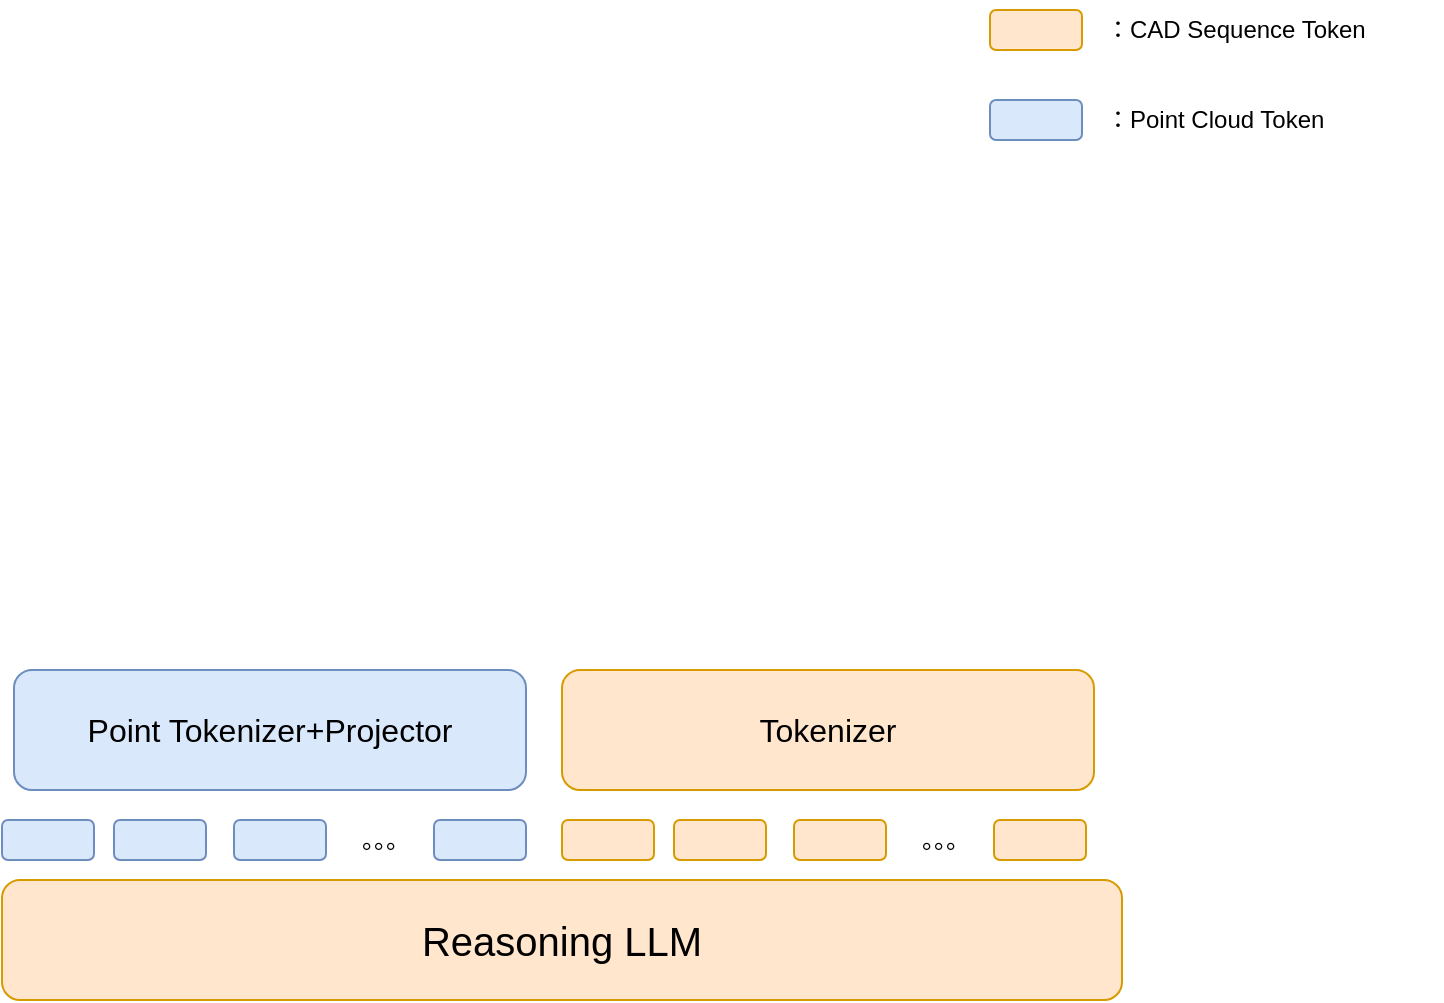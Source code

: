 <mxfile version="26.0.1">
  <diagram name="第 1 页" id="49VFRHUnO_W54gyLXkiO">
    <mxGraphModel dx="3405" dy="1395" grid="1" gridSize="10" guides="1" tooltips="1" connect="1" arrows="1" fold="1" page="1" pageScale="1" pageWidth="827" pageHeight="1169" math="0" shadow="0">
      <root>
        <mxCell id="0" />
        <mxCell id="1" parent="0" />
        <mxCell id="Oko7wqly2_N-PcPin_Jt-2" value="&lt;font style=&quot;font-size: 20px;&quot;&gt;Reasoning LLM&lt;/font&gt;" style="rounded=1;whiteSpace=wrap;html=1;fillColor=#ffe6cc;strokeColor=#d79b00;" vertex="1" parent="1">
          <mxGeometry x="-360" y="645" width="560" height="60" as="geometry" />
        </mxCell>
        <mxCell id="Oko7wqly2_N-PcPin_Jt-3" value="" style="rounded=1;whiteSpace=wrap;html=1;fillColor=#ffe6cc;strokeColor=#d79b00;" vertex="1" parent="1">
          <mxGeometry x="134" y="210" width="46" height="20" as="geometry" />
        </mxCell>
        <mxCell id="Oko7wqly2_N-PcPin_Jt-4" value="：CAD Sequence Token" style="text;html=1;align=left;verticalAlign=middle;whiteSpace=wrap;rounded=0;" vertex="1" parent="1">
          <mxGeometry x="190" y="205" width="170" height="30" as="geometry" />
        </mxCell>
        <mxCell id="Oko7wqly2_N-PcPin_Jt-5" value="" style="rounded=1;whiteSpace=wrap;html=1;fillColor=#dae8fc;strokeColor=#6c8ebf;" vertex="1" parent="1">
          <mxGeometry x="134" y="255" width="46" height="20" as="geometry" />
        </mxCell>
        <mxCell id="Oko7wqly2_N-PcPin_Jt-6" value="：Point Cloud Token" style="text;html=1;align=left;verticalAlign=middle;whiteSpace=wrap;rounded=0;" vertex="1" parent="1">
          <mxGeometry x="190" y="250" width="170" height="30" as="geometry" />
        </mxCell>
        <mxCell id="Oko7wqly2_N-PcPin_Jt-7" value="" style="rounded=1;whiteSpace=wrap;html=1;fillColor=#dae8fc;strokeColor=#6c8ebf;" vertex="1" parent="1">
          <mxGeometry x="-360" y="615" width="46" height="20" as="geometry" />
        </mxCell>
        <mxCell id="Oko7wqly2_N-PcPin_Jt-8" value="" style="rounded=1;whiteSpace=wrap;html=1;fillColor=#dae8fc;strokeColor=#6c8ebf;" vertex="1" parent="1">
          <mxGeometry x="-304" y="615" width="46" height="20" as="geometry" />
        </mxCell>
        <mxCell id="Oko7wqly2_N-PcPin_Jt-9" value="" style="rounded=1;whiteSpace=wrap;html=1;fillColor=#dae8fc;strokeColor=#6c8ebf;" vertex="1" parent="1">
          <mxGeometry x="-244" y="615" width="46" height="20" as="geometry" />
        </mxCell>
        <mxCell id="Oko7wqly2_N-PcPin_Jt-10" value="" style="rounded=1;whiteSpace=wrap;html=1;fillColor=#dae8fc;strokeColor=#6c8ebf;" vertex="1" parent="1">
          <mxGeometry x="-144" y="615" width="46" height="20" as="geometry" />
        </mxCell>
        <mxCell id="Oko7wqly2_N-PcPin_Jt-11" value="。。。" style="text;html=1;align=center;verticalAlign=middle;whiteSpace=wrap;rounded=0;" vertex="1" parent="1">
          <mxGeometry x="-198" y="610" width="60" height="30" as="geometry" />
        </mxCell>
        <mxCell id="Oko7wqly2_N-PcPin_Jt-12" value="" style="rounded=1;whiteSpace=wrap;html=1;fillColor=#ffe6cc;strokeColor=#d79b00;" vertex="1" parent="1">
          <mxGeometry x="-80" y="615" width="46" height="20" as="geometry" />
        </mxCell>
        <mxCell id="Oko7wqly2_N-PcPin_Jt-13" value="" style="rounded=1;whiteSpace=wrap;html=1;fillColor=#ffe6cc;strokeColor=#d79b00;" vertex="1" parent="1">
          <mxGeometry x="-24" y="615" width="46" height="20" as="geometry" />
        </mxCell>
        <mxCell id="Oko7wqly2_N-PcPin_Jt-14" value="" style="rounded=1;whiteSpace=wrap;html=1;fillColor=#ffe6cc;strokeColor=#d79b00;" vertex="1" parent="1">
          <mxGeometry x="36" y="615" width="46" height="20" as="geometry" />
        </mxCell>
        <mxCell id="Oko7wqly2_N-PcPin_Jt-15" value="" style="rounded=1;whiteSpace=wrap;html=1;fillColor=#ffe6cc;strokeColor=#d79b00;" vertex="1" parent="1">
          <mxGeometry x="136" y="615" width="46" height="20" as="geometry" />
        </mxCell>
        <mxCell id="Oko7wqly2_N-PcPin_Jt-16" value="。。。" style="text;html=1;align=center;verticalAlign=middle;whiteSpace=wrap;rounded=0;" vertex="1" parent="1">
          <mxGeometry x="82" y="610" width="60" height="30" as="geometry" />
        </mxCell>
        <mxCell id="Oko7wqly2_N-PcPin_Jt-17" value="&lt;font style=&quot;font-size: 16px;&quot;&gt;Point Tokenizer+Projector&lt;/font&gt;" style="rounded=1;whiteSpace=wrap;html=1;fillColor=#dae8fc;strokeColor=#6c8ebf;" vertex="1" parent="1">
          <mxGeometry x="-354" y="540" width="256" height="60" as="geometry" />
        </mxCell>
        <mxCell id="Oko7wqly2_N-PcPin_Jt-18" value="&lt;font style=&quot;font-size: 16px;&quot;&gt;Tokenizer&lt;/font&gt;" style="rounded=1;whiteSpace=wrap;html=1;fillColor=#ffe6cc;strokeColor=#d79b00;" vertex="1" parent="1">
          <mxGeometry x="-80" y="540" width="266" height="60" as="geometry" />
        </mxCell>
      </root>
    </mxGraphModel>
  </diagram>
</mxfile>
